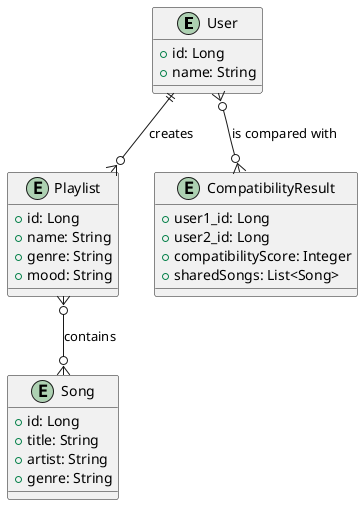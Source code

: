 @startuml
entity "User" as U {
  +id: Long
  +name: String
}

entity "Playlist" as P {
  +id: Long
  +name: String
  +genre: String
  +mood: String
}

entity "Song" as S {
  +id: Long
  +title: String
  +artist: String
  +genre: String
}

entity "CompatibilityResult" as CR {
  +user1_id: Long
  +user2_id: Long
  +compatibilityScore: Integer
  +sharedSongs: List<Song>
}

U ||--o{ P : "creates"
P }o--o{ S : "contains"
U }o--o{ CR : "is compared with"
@enduml
